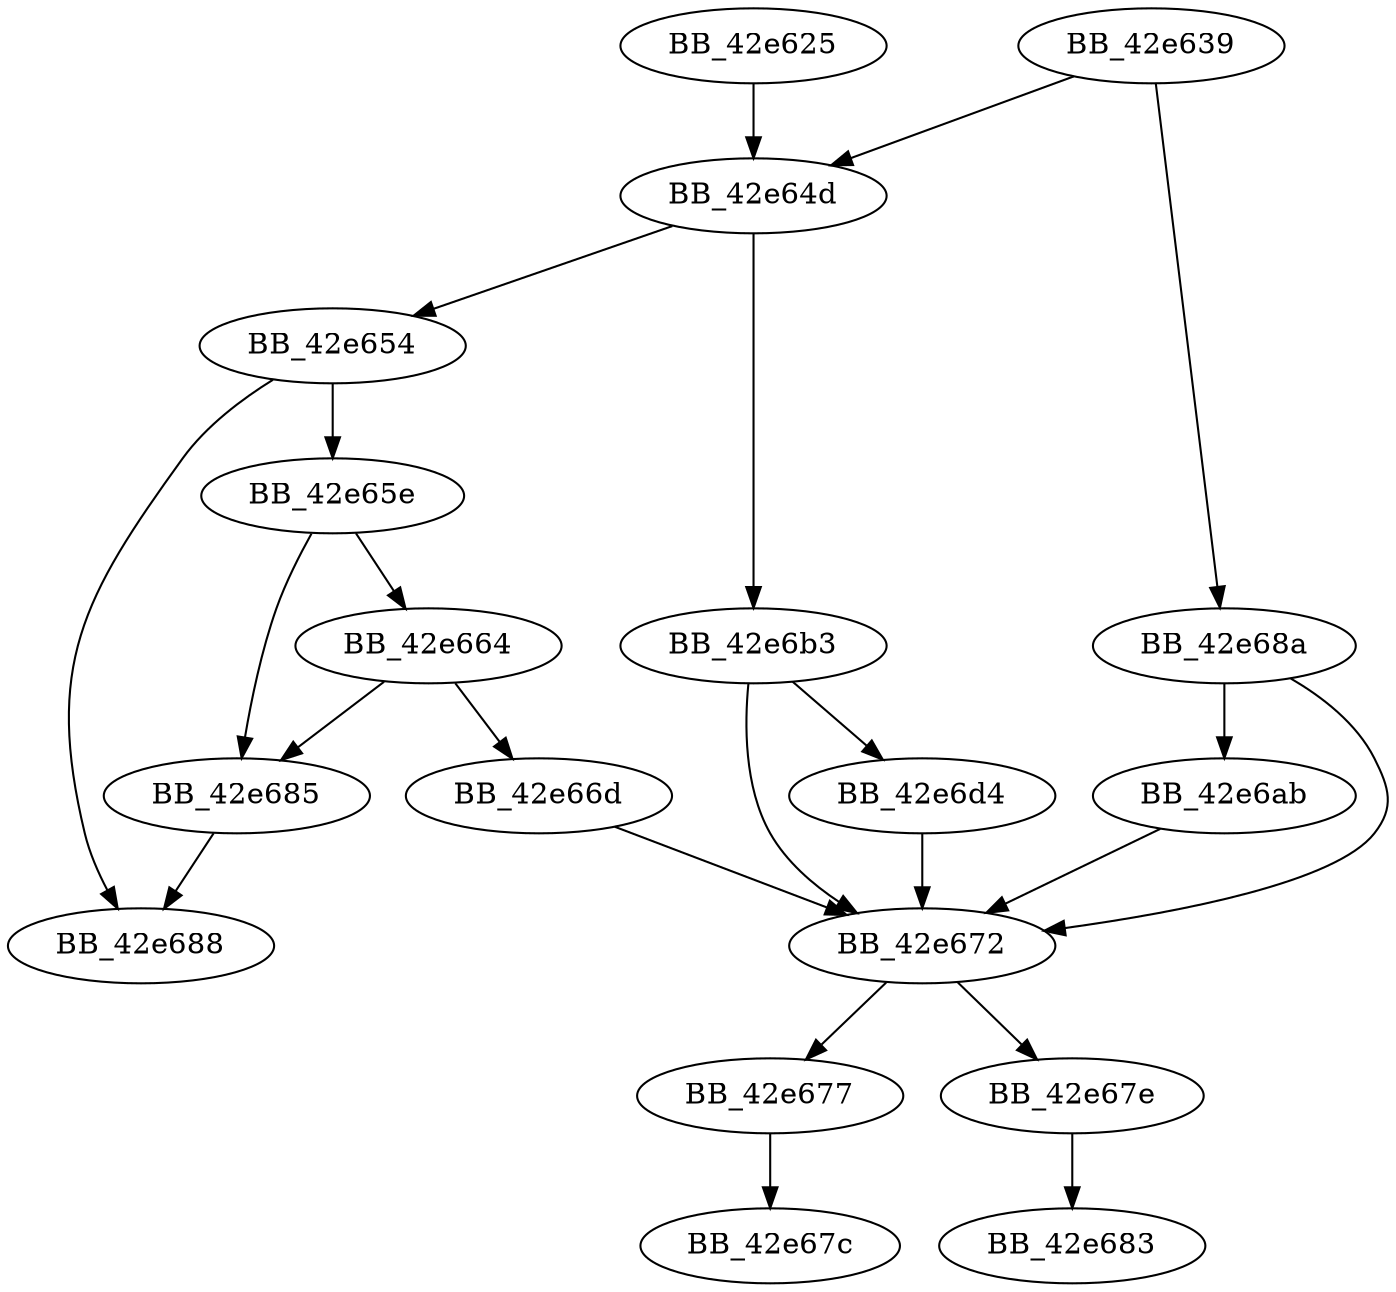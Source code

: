 DiGraph __check_overflow_exit{
BB_42e625->BB_42e64d
BB_42e639->BB_42e64d
BB_42e639->BB_42e68a
BB_42e64d->BB_42e654
BB_42e64d->BB_42e6b3
BB_42e654->BB_42e65e
BB_42e654->BB_42e688
BB_42e65e->BB_42e664
BB_42e65e->BB_42e685
BB_42e664->BB_42e66d
BB_42e664->BB_42e685
BB_42e66d->BB_42e672
BB_42e672->BB_42e677
BB_42e672->BB_42e67e
BB_42e677->BB_42e67c
BB_42e67e->BB_42e683
BB_42e685->BB_42e688
BB_42e68a->BB_42e672
BB_42e68a->BB_42e6ab
BB_42e6ab->BB_42e672
BB_42e6b3->BB_42e672
BB_42e6b3->BB_42e6d4
BB_42e6d4->BB_42e672
}
